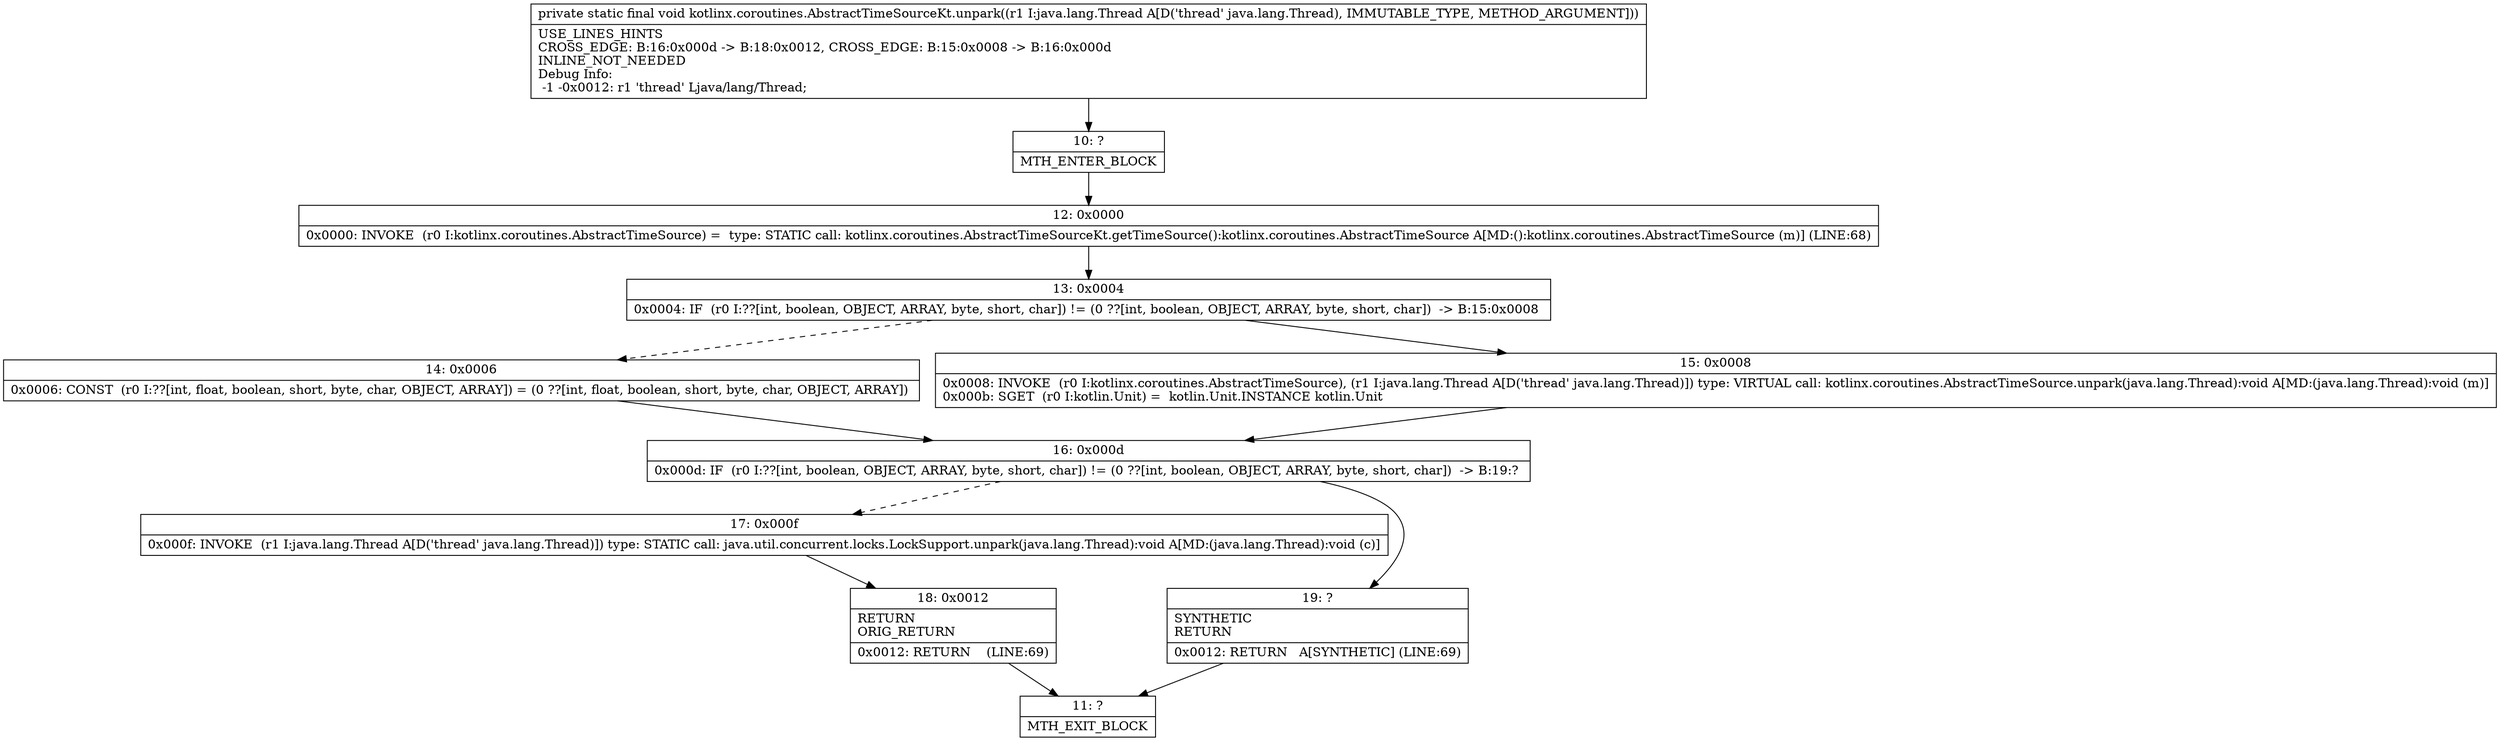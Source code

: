 digraph "CFG forkotlinx.coroutines.AbstractTimeSourceKt.unpark(Ljava\/lang\/Thread;)V" {
Node_10 [shape=record,label="{10\:\ ?|MTH_ENTER_BLOCK\l}"];
Node_12 [shape=record,label="{12\:\ 0x0000|0x0000: INVOKE  (r0 I:kotlinx.coroutines.AbstractTimeSource) =  type: STATIC call: kotlinx.coroutines.AbstractTimeSourceKt.getTimeSource():kotlinx.coroutines.AbstractTimeSource A[MD:():kotlinx.coroutines.AbstractTimeSource (m)] (LINE:68)\l}"];
Node_13 [shape=record,label="{13\:\ 0x0004|0x0004: IF  (r0 I:??[int, boolean, OBJECT, ARRAY, byte, short, char]) != (0 ??[int, boolean, OBJECT, ARRAY, byte, short, char])  \-\> B:15:0x0008 \l}"];
Node_14 [shape=record,label="{14\:\ 0x0006|0x0006: CONST  (r0 I:??[int, float, boolean, short, byte, char, OBJECT, ARRAY]) = (0 ??[int, float, boolean, short, byte, char, OBJECT, ARRAY]) \l}"];
Node_16 [shape=record,label="{16\:\ 0x000d|0x000d: IF  (r0 I:??[int, boolean, OBJECT, ARRAY, byte, short, char]) != (0 ??[int, boolean, OBJECT, ARRAY, byte, short, char])  \-\> B:19:? \l}"];
Node_17 [shape=record,label="{17\:\ 0x000f|0x000f: INVOKE  (r1 I:java.lang.Thread A[D('thread' java.lang.Thread)]) type: STATIC call: java.util.concurrent.locks.LockSupport.unpark(java.lang.Thread):void A[MD:(java.lang.Thread):void (c)]\l}"];
Node_18 [shape=record,label="{18\:\ 0x0012|RETURN\lORIG_RETURN\l|0x0012: RETURN    (LINE:69)\l}"];
Node_11 [shape=record,label="{11\:\ ?|MTH_EXIT_BLOCK\l}"];
Node_19 [shape=record,label="{19\:\ ?|SYNTHETIC\lRETURN\l|0x0012: RETURN   A[SYNTHETIC] (LINE:69)\l}"];
Node_15 [shape=record,label="{15\:\ 0x0008|0x0008: INVOKE  (r0 I:kotlinx.coroutines.AbstractTimeSource), (r1 I:java.lang.Thread A[D('thread' java.lang.Thread)]) type: VIRTUAL call: kotlinx.coroutines.AbstractTimeSource.unpark(java.lang.Thread):void A[MD:(java.lang.Thread):void (m)]\l0x000b: SGET  (r0 I:kotlin.Unit) =  kotlin.Unit.INSTANCE kotlin.Unit \l}"];
MethodNode[shape=record,label="{private static final void kotlinx.coroutines.AbstractTimeSourceKt.unpark((r1 I:java.lang.Thread A[D('thread' java.lang.Thread), IMMUTABLE_TYPE, METHOD_ARGUMENT]))  | USE_LINES_HINTS\lCROSS_EDGE: B:16:0x000d \-\> B:18:0x0012, CROSS_EDGE: B:15:0x0008 \-\> B:16:0x000d\lINLINE_NOT_NEEDED\lDebug Info:\l  \-1 \-0x0012: r1 'thread' Ljava\/lang\/Thread;\l}"];
MethodNode -> Node_10;Node_10 -> Node_12;
Node_12 -> Node_13;
Node_13 -> Node_14[style=dashed];
Node_13 -> Node_15;
Node_14 -> Node_16;
Node_16 -> Node_17[style=dashed];
Node_16 -> Node_19;
Node_17 -> Node_18;
Node_18 -> Node_11;
Node_19 -> Node_11;
Node_15 -> Node_16;
}

